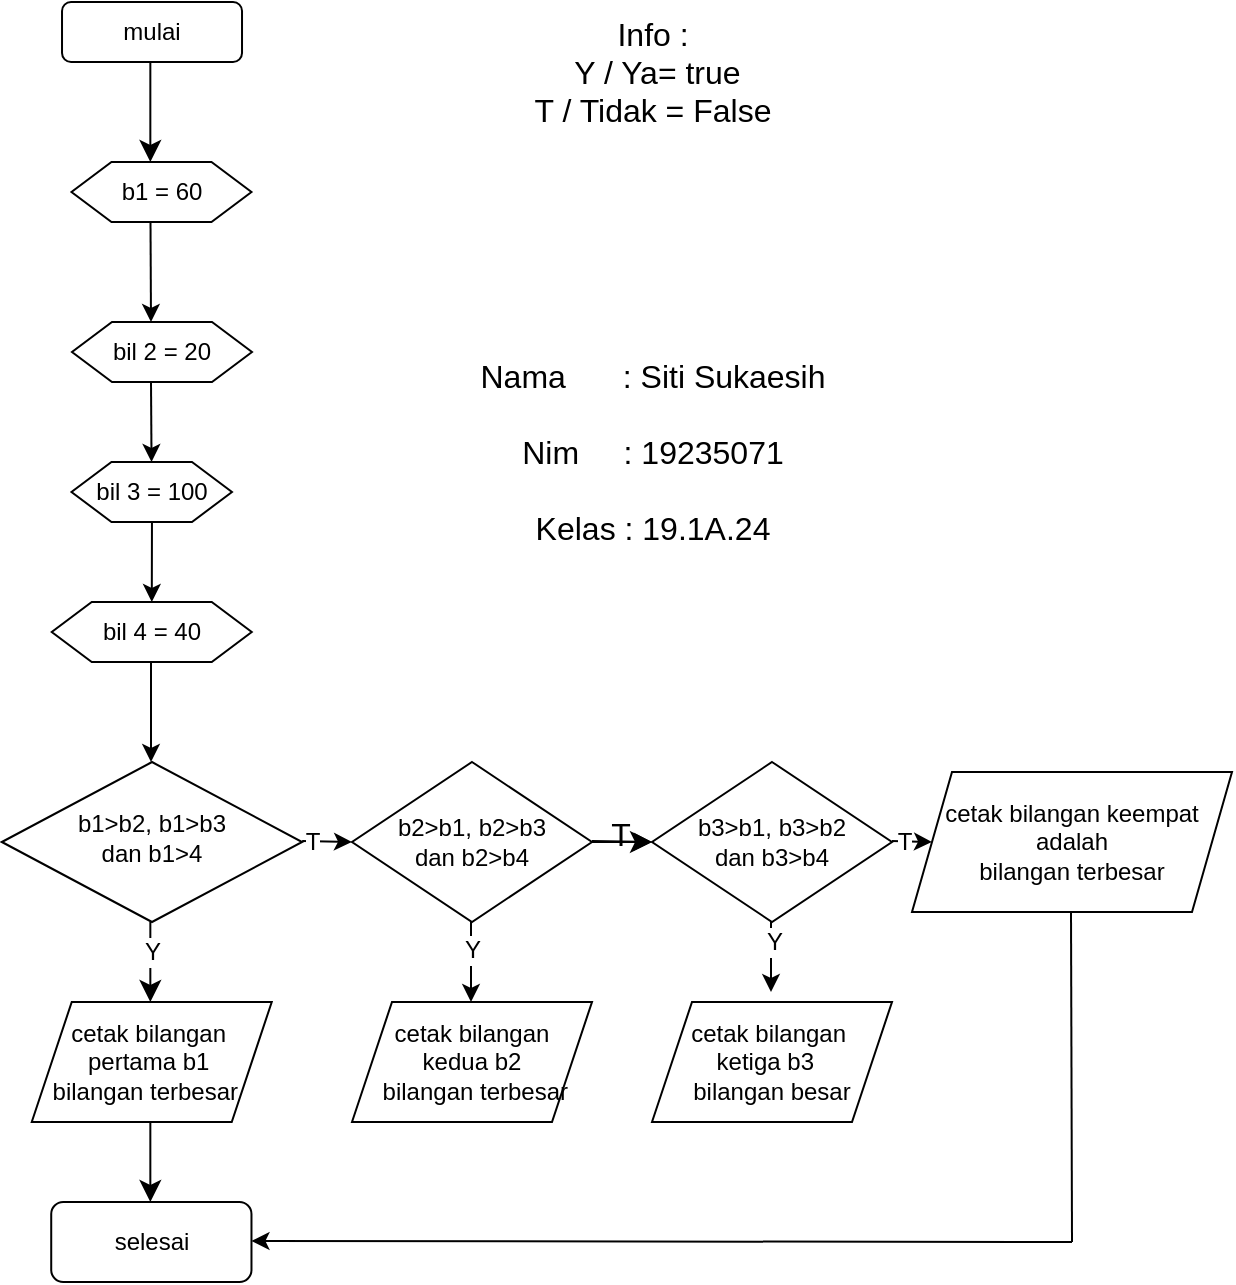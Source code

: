 <mxfile version="24.2.1" type="github">
  <diagram id="C5RBs43oDa-KdzZeNtuy" name="Page-1">
    <mxGraphModel dx="1072" dy="481" grid="1" gridSize="10" guides="1" tooltips="1" connect="1" arrows="1" fold="1" page="1" pageScale="1" pageWidth="827" pageHeight="1169" math="0" shadow="0">
      <root>
        <mxCell id="WIyWlLk6GJQsqaUBKTNV-0" />
        <mxCell id="WIyWlLk6GJQsqaUBKTNV-1" parent="WIyWlLk6GJQsqaUBKTNV-0" />
        <mxCell id="WIyWlLk6GJQsqaUBKTNV-10" value="b1&amp;gt;b2, b1&amp;gt;b3&lt;div&gt;dan b1&amp;gt;4&lt;/div&gt;" style="rhombus;whiteSpace=wrap;html=1;shadow=0;fontFamily=Helvetica;fontSize=12;align=center;strokeWidth=1;spacing=6;spacingTop=-4;" parent="WIyWlLk6GJQsqaUBKTNV-1" vertex="1">
          <mxGeometry x="144.94" y="480" width="150.13" height="80" as="geometry" />
        </mxCell>
        <mxCell id="ir-A_rELsuilx3-2aqR4-0" value="mulai" style="rounded=1;whiteSpace=wrap;html=1;" parent="WIyWlLk6GJQsqaUBKTNV-1" vertex="1">
          <mxGeometry x="175.01" y="100" width="90" height="30" as="geometry" />
        </mxCell>
        <mxCell id="ir-A_rELsuilx3-2aqR4-2" value="b1 = 60" style="shape=hexagon;perimeter=hexagonPerimeter2;whiteSpace=wrap;html=1;fixedSize=1;" parent="WIyWlLk6GJQsqaUBKTNV-1" vertex="1">
          <mxGeometry x="179.74" y="180" width="90" height="30" as="geometry" />
        </mxCell>
        <mxCell id="ir-A_rELsuilx3-2aqR4-4" value="" style="endArrow=classic;html=1;rounded=0;" parent="WIyWlLk6GJQsqaUBKTNV-1" target="ir-A_rELsuilx3-2aqR4-9" edge="1">
          <mxGeometry width="50" height="50" relative="1" as="geometry">
            <mxPoint x="219.5" y="360" as="sourcePoint" />
            <mxPoint x="219.5" y="440" as="targetPoint" />
            <Array as="points">
              <mxPoint x="220" y="350" />
            </Array>
          </mxGeometry>
        </mxCell>
        <mxCell id="ir-A_rELsuilx3-2aqR4-5" value="" style="endArrow=classic;html=1;rounded=0;exitX=0.439;exitY=1;exitDx=0;exitDy=0;exitPerimeter=0;" parent="WIyWlLk6GJQsqaUBKTNV-1" source="ir-A_rELsuilx3-2aqR4-2" edge="1">
          <mxGeometry width="50" height="50" relative="1" as="geometry">
            <mxPoint x="220" y="210" as="sourcePoint" />
            <mxPoint x="219.5" y="260" as="targetPoint" />
          </mxGeometry>
        </mxCell>
        <mxCell id="ir-A_rELsuilx3-2aqR4-6" value="bil 2 = 20" style="shape=hexagon;perimeter=hexagonPerimeter2;whiteSpace=wrap;html=1;fixedSize=1;" parent="WIyWlLk6GJQsqaUBKTNV-1" vertex="1">
          <mxGeometry x="180" y="260" width="90" height="30" as="geometry" />
        </mxCell>
        <mxCell id="ir-A_rELsuilx3-2aqR4-7" value="" style="endArrow=classic;html=1;rounded=0;" parent="WIyWlLk6GJQsqaUBKTNV-1" target="ir-A_rELsuilx3-2aqR4-8" edge="1">
          <mxGeometry width="50" height="50" relative="1" as="geometry">
            <mxPoint x="219.5" y="290" as="sourcePoint" />
            <mxPoint x="219.5" y="340" as="targetPoint" />
          </mxGeometry>
        </mxCell>
        <mxCell id="ir-A_rELsuilx3-2aqR4-8" value="bil 3 = 100" style="shape=hexagon;perimeter=hexagonPerimeter2;whiteSpace=wrap;html=1;fixedSize=1;" parent="WIyWlLk6GJQsqaUBKTNV-1" vertex="1">
          <mxGeometry x="179.74" y="330" width="80.25" height="30" as="geometry" />
        </mxCell>
        <mxCell id="ir-A_rELsuilx3-2aqR4-9" value="bil 4 = 40" style="shape=hexagon;perimeter=hexagonPerimeter2;whiteSpace=wrap;html=1;fixedSize=1;" parent="WIyWlLk6GJQsqaUBKTNV-1" vertex="1">
          <mxGeometry x="169.87" y="400" width="100" height="30" as="geometry" />
        </mxCell>
        <mxCell id="ir-A_rELsuilx3-2aqR4-12" value="" style="endArrow=classic;html=1;rounded=0;" parent="WIyWlLk6GJQsqaUBKTNV-1" edge="1">
          <mxGeometry width="50" height="50" relative="1" as="geometry">
            <mxPoint x="219.5" y="430" as="sourcePoint" />
            <mxPoint x="219.5" y="480" as="targetPoint" />
          </mxGeometry>
        </mxCell>
        <mxCell id="ir-A_rELsuilx3-2aqR4-15" value="" style="endArrow=classic;html=1;rounded=0;" parent="WIyWlLk6GJQsqaUBKTNV-1" edge="1">
          <mxGeometry width="50" height="50" relative="1" as="geometry">
            <mxPoint x="295.07" y="519.5" as="sourcePoint" />
            <mxPoint x="320" y="520" as="targetPoint" />
          </mxGeometry>
        </mxCell>
        <mxCell id="xoNKrl7nXZTdGku0qCvG-7" value="T" style="edgeLabel;html=1;align=center;verticalAlign=middle;resizable=0;points=[];fontSize=12;" parent="ir-A_rELsuilx3-2aqR4-15" vertex="1" connectable="0">
          <mxGeometry x="-0.604" relative="1" as="geometry">
            <mxPoint as="offset" />
          </mxGeometry>
        </mxCell>
        <mxCell id="xoNKrl7nXZTdGku0qCvG-8" value="" style="edgeStyle=none;curved=1;rounded=0;orthogonalLoop=1;jettySize=auto;html=1;fontSize=12;startSize=8;endSize=8;" parent="WIyWlLk6GJQsqaUBKTNV-1" source="ir-A_rELsuilx3-2aqR4-16" target="ir-A_rELsuilx3-2aqR4-18" edge="1">
          <mxGeometry relative="1" as="geometry" />
        </mxCell>
        <mxCell id="ir-A_rELsuilx3-2aqR4-16" value="b2&amp;gt;b1, b2&amp;gt;b3&lt;div&gt;dan b2&amp;gt;b4&lt;/div&gt;" style="rhombus;whiteSpace=wrap;html=1;" parent="WIyWlLk6GJQsqaUBKTNV-1" vertex="1">
          <mxGeometry x="320" y="480" width="120" height="80" as="geometry" />
        </mxCell>
        <mxCell id="ir-A_rELsuilx3-2aqR4-17" value="" style="endArrow=classic;html=1;rounded=0;" parent="WIyWlLk6GJQsqaUBKTNV-1" edge="1">
          <mxGeometry width="50" height="50" relative="1" as="geometry">
            <mxPoint x="440" y="519.5" as="sourcePoint" />
            <mxPoint x="470" y="520" as="targetPoint" />
          </mxGeometry>
        </mxCell>
        <mxCell id="ir-A_rELsuilx3-2aqR4-18" value="b3&amp;gt;b1, b3&amp;gt;b2&lt;div&gt;dan b3&amp;gt;b4&lt;/div&gt;" style="rhombus;whiteSpace=wrap;html=1;" parent="WIyWlLk6GJQsqaUBKTNV-1" vertex="1">
          <mxGeometry x="470" y="480" width="120" height="80" as="geometry" />
        </mxCell>
        <mxCell id="ir-A_rELsuilx3-2aqR4-19" value="" style="endArrow=classic;html=1;rounded=0;" parent="WIyWlLk6GJQsqaUBKTNV-1" edge="1">
          <mxGeometry width="50" height="50" relative="1" as="geometry">
            <mxPoint x="590" y="519.5" as="sourcePoint" />
            <mxPoint x="610" y="520" as="targetPoint" />
          </mxGeometry>
        </mxCell>
        <mxCell id="xoNKrl7nXZTdGku0qCvG-10" value="T" style="edgeLabel;html=1;align=center;verticalAlign=middle;resizable=0;points=[];fontSize=12;" parent="ir-A_rELsuilx3-2aqR4-19" vertex="1" connectable="0">
          <mxGeometry x="-0.399" relative="1" as="geometry">
            <mxPoint as="offset" />
          </mxGeometry>
        </mxCell>
        <mxCell id="ir-A_rELsuilx3-2aqR4-21" value="cetak bilangan keempat adalah&lt;div&gt;bilangan terbesar&lt;/div&gt;" style="shape=parallelogram;perimeter=parallelogramPerimeter;whiteSpace=wrap;html=1;fixedSize=1;" parent="WIyWlLk6GJQsqaUBKTNV-1" vertex="1">
          <mxGeometry x="600" y="485" width="160" height="70" as="geometry" />
        </mxCell>
        <mxCell id="ir-A_rELsuilx3-2aqR4-24" value="cetak bilangan&amp;nbsp;&lt;div&gt;pertama b1&amp;nbsp;&lt;/div&gt;&lt;div&gt;bilangan terbesar&amp;nbsp;&amp;nbsp;&lt;/div&gt;" style="shape=parallelogram;perimeter=parallelogramPerimeter;whiteSpace=wrap;html=1;fixedSize=1;" parent="WIyWlLk6GJQsqaUBKTNV-1" vertex="1">
          <mxGeometry x="159.87" y="600" width="120" height="60" as="geometry" />
        </mxCell>
        <mxCell id="ir-A_rELsuilx3-2aqR4-25" value="" style="endArrow=classic;html=1;rounded=0;" parent="WIyWlLk6GJQsqaUBKTNV-1" edge="1">
          <mxGeometry width="50" height="50" relative="1" as="geometry">
            <mxPoint x="379.5" y="560" as="sourcePoint" />
            <mxPoint x="379.5" y="600" as="targetPoint" />
          </mxGeometry>
        </mxCell>
        <mxCell id="xoNKrl7nXZTdGku0qCvG-12" value="Y" style="edgeLabel;html=1;align=center;verticalAlign=middle;resizable=0;points=[];fontSize=12;" parent="ir-A_rELsuilx3-2aqR4-25" vertex="1" connectable="0">
          <mxGeometry x="-0.3" relative="1" as="geometry">
            <mxPoint as="offset" />
          </mxGeometry>
        </mxCell>
        <mxCell id="ir-A_rELsuilx3-2aqR4-26" value="cetak bilangan&lt;div&gt;kedua b2&lt;/div&gt;&lt;div&gt;&amp;nbsp;bilangan&amp;nbsp;&lt;span style=&quot;background-color: initial;&quot;&gt;terbesar&lt;/span&gt;&lt;/div&gt;" style="shape=parallelogram;perimeter=parallelogramPerimeter;whiteSpace=wrap;html=1;fixedSize=1;" parent="WIyWlLk6GJQsqaUBKTNV-1" vertex="1">
          <mxGeometry x="320" y="600" width="120" height="60" as="geometry" />
        </mxCell>
        <mxCell id="ir-A_rELsuilx3-2aqR4-27" value="" style="endArrow=classic;html=1;rounded=0;" parent="WIyWlLk6GJQsqaUBKTNV-1" edge="1">
          <mxGeometry width="50" height="50" relative="1" as="geometry">
            <mxPoint x="529.5" y="560" as="sourcePoint" />
            <mxPoint x="529.5" y="595" as="targetPoint" />
          </mxGeometry>
        </mxCell>
        <mxCell id="xoNKrl7nXZTdGku0qCvG-13" value="Y" style="edgeLabel;html=1;align=center;verticalAlign=middle;resizable=0;points=[];fontSize=12;" parent="ir-A_rELsuilx3-2aqR4-27" vertex="1" connectable="0">
          <mxGeometry x="-0.429" y="1" relative="1" as="geometry">
            <mxPoint as="offset" />
          </mxGeometry>
        </mxCell>
        <mxCell id="ir-A_rELsuilx3-2aqR4-28" value="cetak bilangan&amp;nbsp;&lt;div&gt;ketiga b3&amp;nbsp;&amp;nbsp;&lt;/div&gt;&lt;div&gt;bilangan besar&lt;/div&gt;" style="shape=parallelogram;perimeter=parallelogramPerimeter;whiteSpace=wrap;html=1;fixedSize=1;" parent="WIyWlLk6GJQsqaUBKTNV-1" vertex="1">
          <mxGeometry x="470" y="600" width="120" height="60" as="geometry" />
        </mxCell>
        <mxCell id="ir-A_rELsuilx3-2aqR4-29" value="selesai" style="rounded=1;whiteSpace=wrap;html=1;" parent="WIyWlLk6GJQsqaUBKTNV-1" vertex="1">
          <mxGeometry x="169.61" y="700" width="100.13" height="40" as="geometry" />
        </mxCell>
        <mxCell id="ir-A_rELsuilx3-2aqR4-31" value="" style="endArrow=classic;html=1;rounded=0;" parent="WIyWlLk6GJQsqaUBKTNV-1" edge="1">
          <mxGeometry width="50" height="50" relative="1" as="geometry">
            <mxPoint x="680" y="720" as="sourcePoint" />
            <mxPoint x="269.74" y="719.5" as="targetPoint" />
          </mxGeometry>
        </mxCell>
        <mxCell id="xoNKrl7nXZTdGku0qCvG-2" value="" style="endArrow=classic;html=1;rounded=0;fontSize=12;startSize=8;endSize=8;curved=1;" parent="WIyWlLk6GJQsqaUBKTNV-1" edge="1">
          <mxGeometry width="50" height="50" relative="1" as="geometry">
            <mxPoint x="219.17" y="660" as="sourcePoint" />
            <mxPoint x="219.17" y="700" as="targetPoint" />
          </mxGeometry>
        </mxCell>
        <mxCell id="xoNKrl7nXZTdGku0qCvG-3" value="" style="endArrow=none;html=1;rounded=0;fontSize=12;startSize=8;endSize=8;curved=1;" parent="WIyWlLk6GJQsqaUBKTNV-1" edge="1">
          <mxGeometry width="50" height="50" relative="1" as="geometry">
            <mxPoint x="679.5" y="555" as="sourcePoint" />
            <mxPoint x="680" y="720" as="targetPoint" />
          </mxGeometry>
        </mxCell>
        <mxCell id="xoNKrl7nXZTdGku0qCvG-6" value="" style="endArrow=classic;html=1;rounded=0;fontSize=12;startSize=8;endSize=8;curved=1;" parent="WIyWlLk6GJQsqaUBKTNV-1" edge="1">
          <mxGeometry width="50" height="50" relative="1" as="geometry">
            <mxPoint x="219.17" y="560" as="sourcePoint" />
            <mxPoint x="219.17" y="600" as="targetPoint" />
          </mxGeometry>
        </mxCell>
        <mxCell id="xoNKrl7nXZTdGku0qCvG-11" value="Y" style="edgeLabel;html=1;align=center;verticalAlign=middle;resizable=0;points=[];fontSize=12;" parent="xoNKrl7nXZTdGku0qCvG-6" vertex="1" connectable="0">
          <mxGeometry x="-0.25" y="1" relative="1" as="geometry">
            <mxPoint as="offset" />
          </mxGeometry>
        </mxCell>
        <mxCell id="xoNKrl7nXZTdGku0qCvG-9" value="T" style="text;html=1;align=center;verticalAlign=middle;resizable=0;points=[];autosize=1;strokeColor=none;fillColor=none;fontSize=16;" parent="WIyWlLk6GJQsqaUBKTNV-1" vertex="1">
          <mxGeometry x="439" y="501" width="30" height="30" as="geometry" />
        </mxCell>
        <mxCell id="xoNKrl7nXZTdGku0qCvG-15" value="" style="endArrow=classic;html=1;rounded=0;fontSize=12;startSize=8;endSize=8;curved=1;" parent="WIyWlLk6GJQsqaUBKTNV-1" edge="1">
          <mxGeometry width="50" height="50" relative="1" as="geometry">
            <mxPoint x="219.17" y="130" as="sourcePoint" />
            <mxPoint x="219.17" y="180" as="targetPoint" />
          </mxGeometry>
        </mxCell>
        <mxCell id="xoNKrl7nXZTdGku0qCvG-16" value="Nama &lt;span style=&quot;white-space: pre;&quot;&gt;&#x9;&lt;/span&gt;: Siti Sukaesih&lt;div&gt;&lt;br&gt;&lt;div&gt;Nim&amp;nbsp; &amp;nbsp; &amp;nbsp;: 19235071&lt;/div&gt;&lt;div&gt;&lt;br&gt;&lt;/div&gt;&lt;div&gt;Kelas : 19.1A.24&lt;/div&gt;&lt;/div&gt;" style="text;html=1;align=center;verticalAlign=middle;resizable=0;points=[];autosize=1;strokeColor=none;fillColor=none;fontSize=16;" parent="WIyWlLk6GJQsqaUBKTNV-1" vertex="1">
          <mxGeometry x="370" y="270" width="200" height="110" as="geometry" />
        </mxCell>
        <mxCell id="xoNKrl7nXZTdGku0qCvG-17" value="Info :&lt;div&gt;&lt;div&gt;&amp;nbsp;Y / Ya= true&lt;div&gt;T / Tidak = False&lt;/div&gt;&lt;/div&gt;&lt;/div&gt;" style="text;html=1;align=center;verticalAlign=middle;resizable=0;points=[];autosize=1;strokeColor=none;fillColor=none;fontSize=16;" parent="WIyWlLk6GJQsqaUBKTNV-1" vertex="1">
          <mxGeometry x="400" y="100" width="140" height="70" as="geometry" />
        </mxCell>
      </root>
    </mxGraphModel>
  </diagram>
</mxfile>

